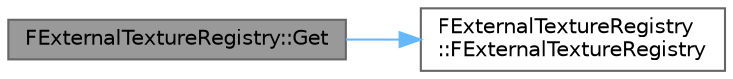 digraph "FExternalTextureRegistry::Get"
{
 // INTERACTIVE_SVG=YES
 // LATEX_PDF_SIZE
  bgcolor="transparent";
  edge [fontname=Helvetica,fontsize=10,labelfontname=Helvetica,labelfontsize=10];
  node [fontname=Helvetica,fontsize=10,shape=box,height=0.2,width=0.4];
  rankdir="LR";
  Node1 [id="Node000001",label="FExternalTextureRegistry::Get",height=0.2,width=0.4,color="gray40", fillcolor="grey60", style="filled", fontcolor="black",tooltip="Get the registry singleton instance."];
  Node1 -> Node2 [id="edge1_Node000001_Node000002",color="steelblue1",style="solid",tooltip=" "];
  Node2 [id="Node000002",label="FExternalTextureRegistry\l::FExternalTextureRegistry",height=0.2,width=0.4,color="grey40", fillcolor="white", style="filled",URL="$dd/ddb/classFExternalTextureRegistry.html#a4c6d82af37fd0833291b2e809ecbc601",tooltip="Default constructor."];
}
